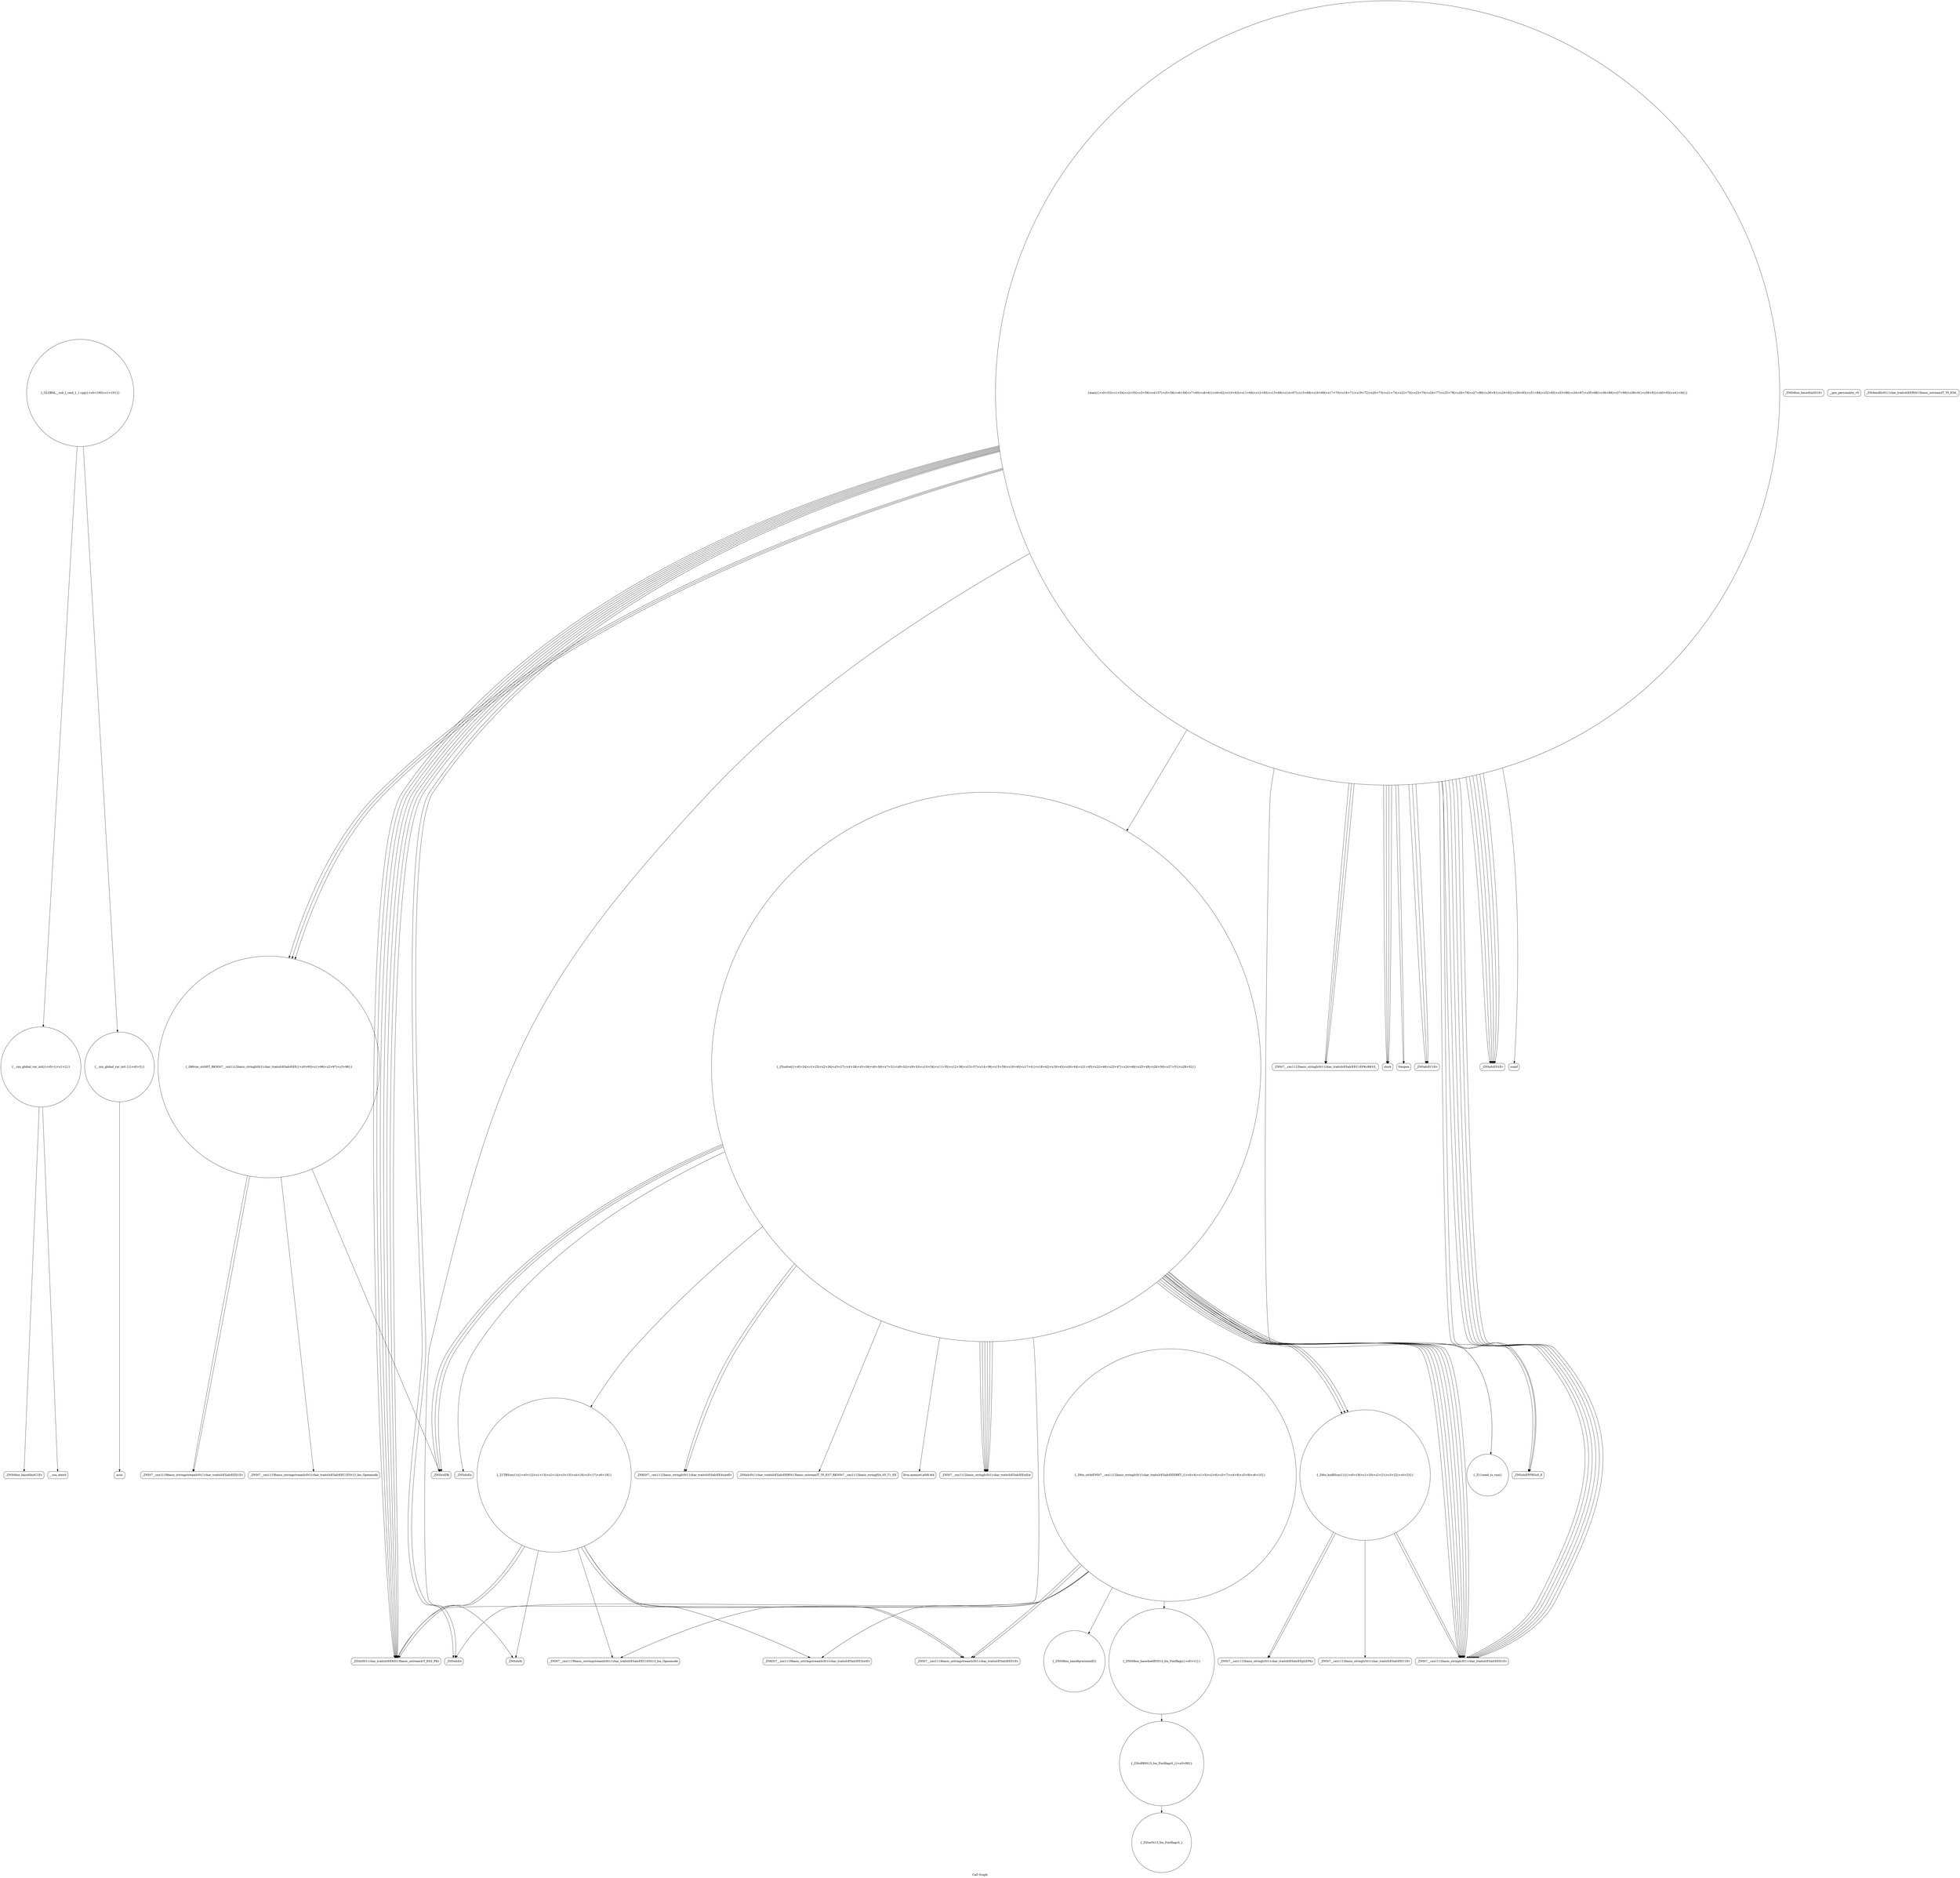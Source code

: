 digraph "Call Graph" {
	label="Call Graph";

	Node0x556770a6c100 [shape=record,shape=circle,label="{__cxx_global_var_init|{<s0>1|<s1>2}}"];
	Node0x556770a6c100:s0 -> Node0x556770a6c590[color=black];
	Node0x556770a6c100:s1 -> Node0x556770a6c690[color=black];
	Node0x556770a6d210 [shape=record,shape=Mrecord,label="{_ZNSt7__cxx1112basic_stringIcSt11char_traitsIcESaIcEEixEm}"];
	Node0x556770a6c890 [shape=record,shape=Mrecord,label="{_ZNSt7__cxx1119basic_ostringstreamIcSt11char_traitsIcESaIcEEC1ESt13_Ios_Openmode}"];
	Node0x556770a6d590 [shape=record,shape=circle,label="{_Z8from_strIiET_RKNSt7__cxx1112basic_stringIcSt11char_traitsIcESaIcEEE|{<s0>95|<s1>96|<s2>97|<s3>98}}"];
	Node0x556770a6d590:s0 -> Node0x556770a6d990[color=black];
	Node0x556770a6d590:s1 -> Node0x556770a6d090[color=black];
	Node0x556770a6d590:s2 -> Node0x556770a6da10[color=black];
	Node0x556770a6d590:s3 -> Node0x556770a6da10[color=black];
	Node0x556770a6cc10 [shape=record,shape=circle,label="{_Z1TB5cxx11i|{<s0>12|<s1>13|<s2>14|<s3>15|<s4>16|<s5>17|<s6>18}}"];
	Node0x556770a6cc10:s0 -> Node0x556770a6c890[color=black];
	Node0x556770a6cc10:s1 -> Node0x556770a6cc90[color=black];
	Node0x556770a6cc10:s2 -> Node0x556770a6cd10[color=black];
	Node0x556770a6cc10:s3 -> Node0x556770a6cc90[color=black];
	Node0x556770a6cc10:s4 -> Node0x556770a6cb10[color=black];
	Node0x556770a6cc10:s5 -> Node0x556770a6cb90[color=black];
	Node0x556770a6cc10:s6 -> Node0x556770a6cb90[color=black];
	Node0x556770a6d910 [shape=record,shape=circle,label="{_ZStorSt13_Ios_FmtflagsS_}"];
	Node0x556770a6cf90 [shape=record,shape=Mrecord,label="{_ZNSt7__cxx1112basic_stringIcSt11char_traitsIcESaIcEED1Ev}"];
	Node0x556770a6c610 [shape=record,shape=Mrecord,label="{_ZNSt8ios_base4InitD1Ev}"];
	Node0x556770a6d310 [shape=record,shape=Mrecord,label="{_ZNSolsEx}"];
	Node0x556770a6c990 [shape=record,shape=Mrecord,label="{__gxx_personality_v0}"];
	Node0x556770a6d690 [shape=record,shape=Mrecord,label="{_ZNSt7__cxx1112basic_stringIcSt11char_traitsIcESaIcEEC1EPKcRKS3_}"];
	Node0x556770a6cd10 [shape=record,shape=Mrecord,label="{_ZNSolsEi}"];
	Node0x556770a6da10 [shape=record,shape=Mrecord,label="{_ZNSt7__cxx1119basic_istringstreamIcSt11char_traitsIcESaIcEED1Ev}"];
	Node0x556770a6d090 [shape=record,shape=Mrecord,label="{_ZNSirsERi}"];
	Node0x556770a6c710 [shape=record,shape=circle,label="{__cxx_global_var_init.1|{<s0>3}}"];
	Node0x556770a6c710:s0 -> Node0x556770a6c790[color=black];
	Node0x556770a6d410 [shape=record,shape=Mrecord,label="{_ZSt4endlIcSt11char_traitsIcEERSt13basic_ostreamIT_T0_ES6_}"];
	Node0x556770a6ca90 [shape=record,shape=Mrecord,label="{_ZNSolsEe}"];
	Node0x556770a6d790 [shape=record,shape=Mrecord,label="{clock}"];
	Node0x556770a6ce10 [shape=record,shape=circle,label="{_Z6to_binB5cxx11i|{<s0>19|<s1>20|<s2>21|<s3>22|<s4>23}}"];
	Node0x556770a6ce10:s0 -> Node0x556770a6ce90[color=black];
	Node0x556770a6ce10:s1 -> Node0x556770a6cf10[color=black];
	Node0x556770a6ce10:s2 -> Node0x556770a6cf90[color=black];
	Node0x556770a6ce10:s3 -> Node0x556770a6cf10[color=black];
	Node0x556770a6ce10:s4 -> Node0x556770a6cf90[color=black];
	Node0x556770a6d190 [shape=record,shape=Mrecord,label="{_ZNKSt7__cxx1112basic_stringIcSt11char_traitsIcESaIcEE4sizeEv}"];
	Node0x556770a6c810 [shape=record,shape=circle,label="{_Z6to_strIeENSt7__cxx1112basic_stringIcSt11char_traitsIcESaIcEEERKT_|{<s0>4|<s1>5|<s2>6|<s3>7|<s4>8|<s5>9|<s6>10}}"];
	Node0x556770a6c810:s0 -> Node0x556770a6c890[color=black];
	Node0x556770a6c810:s1 -> Node0x556770a6c910[color=black];
	Node0x556770a6c810:s2 -> Node0x556770a6ca10[color=black];
	Node0x556770a6c810:s3 -> Node0x556770a6ca90[color=black];
	Node0x556770a6c810:s4 -> Node0x556770a6cb10[color=black];
	Node0x556770a6c810:s5 -> Node0x556770a6cb90[color=black];
	Node0x556770a6c810:s6 -> Node0x556770a6cb90[color=black];
	Node0x556770a6d510 [shape=record,shape=Mrecord,label="{freopen}"];
	Node0x556770a6cb90 [shape=record,shape=Mrecord,label="{_ZNSt7__cxx1119basic_ostringstreamIcSt11char_traitsIcESaIcEED1Ev}"];
	Node0x556770a6d890 [shape=record,shape=circle,label="{_ZStoRRSt13_Ios_FmtflagsS_|{<s0>99}}"];
	Node0x556770a6d890:s0 -> Node0x556770a6d910[color=black];
	Node0x556770a6cf10 [shape=record,shape=Mrecord,label="{_ZNSt7__cxx1112basic_stringIcSt11char_traitsIcESaIcEEpLEPKc}"];
	Node0x556770a6c590 [shape=record,shape=Mrecord,label="{_ZNSt8ios_base4InitC1Ev}"];
	Node0x556770a6d290 [shape=record,shape=Mrecord,label="{_ZStlsIcSt11char_traitsIcESaIcEERSt13basic_ostreamIT_T0_ES7_RKNSt7__cxx1112basic_stringIS4_S5_T1_EE}"];
	Node0x556770a6c910 [shape=record,shape=circle,label="{_ZNSt8ios_base9precisionEl}"];
	Node0x556770a6d610 [shape=record,shape=Mrecord,label="{_ZNSaIcEC1Ev}"];
	Node0x556770a6cc90 [shape=record,shape=Mrecord,label="{_ZStlsISt11char_traitsIcEERSt13basic_ostreamIcT_ES5_PKc}"];
	Node0x556770a6d990 [shape=record,shape=Mrecord,label="{_ZNSt7__cxx1119basic_istringstreamIcSt11char_traitsIcESaIcEEC1ESt13_Ios_Openmode}"];
	Node0x556770a6d010 [shape=record,shape=circle,label="{_Z5solvei|{<s0>24|<s1>25|<s2>26|<s3>27|<s4>28|<s5>29|<s6>30|<s7>31|<s8>32|<s9>33|<s10>34|<s11>35|<s12>36|<s13>37|<s14>38|<s15>39|<s16>40|<s17>41|<s18>42|<s19>43|<s20>44|<s21>45|<s22>46|<s23>47|<s24>48|<s25>49|<s26>50|<s27>51|<s28>52}}"];
	Node0x556770a6d010:s0 -> Node0x556770a6d090[color=black];
	Node0x556770a6d010:s1 -> Node0x556770a6d090[color=black];
	Node0x556770a6d010:s2 -> Node0x556770a6d090[color=black];
	Node0x556770a6d010:s3 -> Node0x556770a6cd90[color=black];
	Node0x556770a6d010:s4 -> Node0x556770a6ce10[color=black];
	Node0x556770a6d010:s5 -> Node0x556770a6ce10[color=black];
	Node0x556770a6d010:s6 -> Node0x556770a6ce10[color=black];
	Node0x556770a6d010:s7 -> Node0x556770a6d110[color=black];
	Node0x556770a6d010:s8 -> Node0x556770a6d190[color=black];
	Node0x556770a6d010:s9 -> Node0x556770a6d210[color=black];
	Node0x556770a6d010:s10 -> Node0x556770a6d210[color=black];
	Node0x556770a6d010:s11 -> Node0x556770a6d210[color=black];
	Node0x556770a6d010:s12 -> Node0x556770a6d210[color=black];
	Node0x556770a6d010:s13 -> Node0x556770a6d210[color=black];
	Node0x556770a6d010:s14 -> Node0x556770a6d210[color=black];
	Node0x556770a6d010:s15 -> Node0x556770a6d190[color=black];
	Node0x556770a6d010:s16 -> Node0x556770a6cc10[color=black];
	Node0x556770a6d010:s17 -> Node0x556770a6d290[color=black];
	Node0x556770a6d010:s18 -> Node0x556770a6cc90[color=black];
	Node0x556770a6d010:s19 -> Node0x556770a6d310[color=black];
	Node0x556770a6d010:s20 -> Node0x556770a6d390[color=black];
	Node0x556770a6d010:s21 -> Node0x556770a6cf90[color=black];
	Node0x556770a6d010:s22 -> Node0x556770a6cf90[color=black];
	Node0x556770a6d010:s23 -> Node0x556770a6cf90[color=black];
	Node0x556770a6d010:s24 -> Node0x556770a6cf90[color=black];
	Node0x556770a6d010:s25 -> Node0x556770a6cf90[color=black];
	Node0x556770a6d010:s26 -> Node0x556770a6cf90[color=black];
	Node0x556770a6d010:s27 -> Node0x556770a6cf90[color=black];
	Node0x556770a6d010:s28 -> Node0x556770a6cf90[color=black];
	Node0x556770a6c690 [shape=record,shape=Mrecord,label="{__cxa_atexit}"];
	Node0x556770a6d390 [shape=record,shape=Mrecord,label="{_ZNSolsEPFRSoS_E}"];
	Node0x556770a6ca10 [shape=record,shape=circle,label="{_ZNSt8ios_base4setfESt13_Ios_Fmtflags|{<s0>11}}"];
	Node0x556770a6ca10:s0 -> Node0x556770a6d890[color=black];
	Node0x556770a6d710 [shape=record,shape=Mrecord,label="{_ZNSaIcED1Ev}"];
	Node0x556770a6cd90 [shape=record,shape=circle,label="{_Z11need_to_runi}"];
	Node0x556770a6da90 [shape=record,shape=circle,label="{_GLOBAL__sub_I_cmd_1_1.cpp|{<s0>100|<s1>101}}"];
	Node0x556770a6da90:s0 -> Node0x556770a6c100[color=black];
	Node0x556770a6da90:s1 -> Node0x556770a6c710[color=black];
	Node0x556770a6d110 [shape=record,shape=Mrecord,label="{llvm.memset.p0i8.i64}"];
	Node0x556770a6c790 [shape=record,shape=Mrecord,label="{acos}"];
	Node0x556770a6d490 [shape=record,shape=circle,label="{main|{<s0>53|<s1>54|<s2>55|<s3>56|<s4>57|<s5>58|<s6>59|<s7>60|<s8>61|<s9>62|<s10>63|<s11>64|<s12>65|<s13>66|<s14>67|<s15>68|<s16>69|<s17>70|<s18>71|<s19>72|<s20>73|<s21>74|<s22>75|<s23>76|<s24>77|<s25>78|<s26>79|<s27>80|<s28>81|<s29>82|<s30>83|<s31>84|<s32>85|<s33>86|<s34>87|<s35>88|<s36>89|<s37>90|<s38>91|<s39>92|<s40>93|<s41>94}}"];
	Node0x556770a6d490:s0 -> Node0x556770a6d510[color=black];
	Node0x556770a6d490:s1 -> Node0x556770a6d510[color=black];
	Node0x556770a6d490:s2 -> Node0x556770a6d610[color=black];
	Node0x556770a6d490:s3 -> Node0x556770a6d690[color=black];
	Node0x556770a6d490:s4 -> Node0x556770a6d590[color=black];
	Node0x556770a6d490:s5 -> Node0x556770a6cf90[color=black];
	Node0x556770a6d490:s6 -> Node0x556770a6d710[color=black];
	Node0x556770a6d490:s7 -> Node0x556770a6cf90[color=black];
	Node0x556770a6d490:s8 -> Node0x556770a6d710[color=black];
	Node0x556770a6d490:s9 -> Node0x556770a6d610[color=black];
	Node0x556770a6d490:s10 -> Node0x556770a6d690[color=black];
	Node0x556770a6d490:s11 -> Node0x556770a6d590[color=black];
	Node0x556770a6d490:s12 -> Node0x556770a6cf90[color=black];
	Node0x556770a6d490:s13 -> Node0x556770a6d710[color=black];
	Node0x556770a6d490:s14 -> Node0x556770a6d610[color=black];
	Node0x556770a6d490:s15 -> Node0x556770a6d690[color=black];
	Node0x556770a6d490:s16 -> Node0x556770a6d590[color=black];
	Node0x556770a6d490:s17 -> Node0x556770a6cf90[color=black];
	Node0x556770a6d490:s18 -> Node0x556770a6d710[color=black];
	Node0x556770a6d490:s19 -> Node0x556770a6cf90[color=black];
	Node0x556770a6d490:s20 -> Node0x556770a6d710[color=black];
	Node0x556770a6d490:s21 -> Node0x556770a6cf90[color=black];
	Node0x556770a6d490:s22 -> Node0x556770a6d710[color=black];
	Node0x556770a6d490:s23 -> Node0x556770a6d790[color=black];
	Node0x556770a6d490:s24 -> Node0x556770a6d810[color=black];
	Node0x556770a6d490:s25 -> Node0x556770a6d790[color=black];
	Node0x556770a6d490:s26 -> Node0x556770a6d010[color=black];
	Node0x556770a6d490:s27 -> Node0x556770a6cd90[color=black];
	Node0x556770a6d490:s28 -> Node0x556770a6cc90[color=black];
	Node0x556770a6d490:s29 -> Node0x556770a6cc90[color=black];
	Node0x556770a6d490:s30 -> Node0x556770a6cc90[color=black];
	Node0x556770a6d490:s31 -> Node0x556770a6cd10[color=black];
	Node0x556770a6d490:s32 -> Node0x556770a6cc90[color=black];
	Node0x556770a6d490:s33 -> Node0x556770a6d790[color=black];
	Node0x556770a6d490:s34 -> Node0x556770a6ca90[color=black];
	Node0x556770a6d490:s35 -> Node0x556770a6d390[color=black];
	Node0x556770a6d490:s36 -> Node0x556770a6cc90[color=black];
	Node0x556770a6d490:s37 -> Node0x556770a6cc90[color=black];
	Node0x556770a6d490:s38 -> Node0x556770a6cc90[color=black];
	Node0x556770a6d490:s39 -> Node0x556770a6d790[color=black];
	Node0x556770a6d490:s40 -> Node0x556770a6ca90[color=black];
	Node0x556770a6d490:s41 -> Node0x556770a6d390[color=black];
	Node0x556770a6cb10 [shape=record,shape=Mrecord,label="{_ZNKSt7__cxx1119basic_ostringstreamIcSt11char_traitsIcESaIcEE3strEv}"];
	Node0x556770a6d810 [shape=record,shape=Mrecord,label="{scanf}"];
	Node0x556770a6ce90 [shape=record,shape=Mrecord,label="{_ZNSt7__cxx1112basic_stringIcSt11char_traitsIcESaIcEEC1Ev}"];
}
